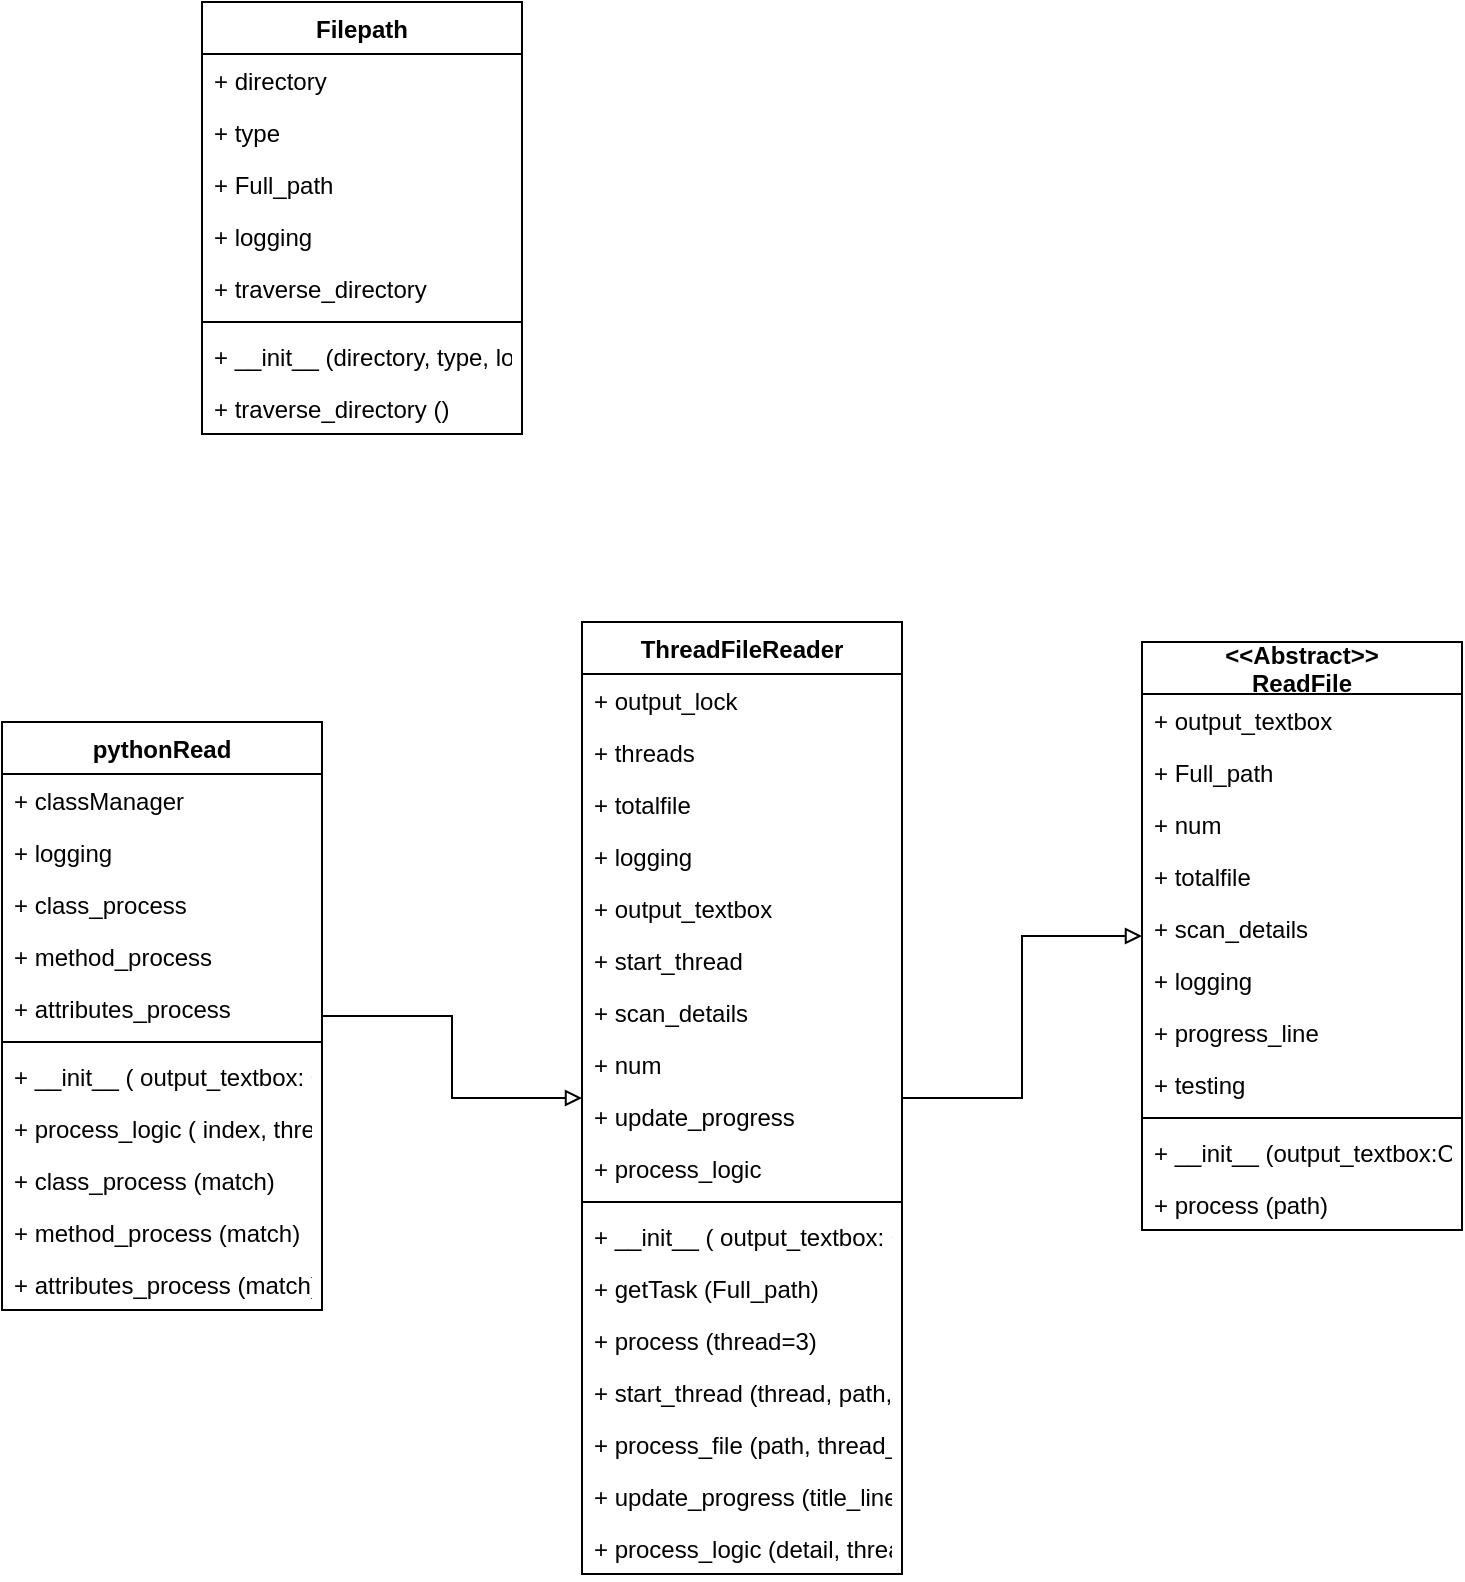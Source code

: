 <mxfile version="24.4.0" type="device">
  <diagram id="DTH0De92m4fYdlzDIeAd" name="Page-1">
    <mxGraphModel dx="1206" dy="1871" grid="1" gridSize="10" guides="1" tooltips="1" connect="1" arrows="1" fold="1" page="1" pageScale="1" pageWidth="827" pageHeight="1169" math="0" shadow="0">
      <root>
        <mxCell id="0" />
        <mxCell id="1" parent="0" />
        <mxCell id="Filepath" value="Filepath" style="swimlane;fontStyle=1;childLayout=stackLayout;horizontal=1;startSize=26;horizontalStack=0;resizeParent=1;resizeParentMax=0;resizeLast=0;collapsible=1;marginBottom=0;" parent="1" vertex="1">
          <mxGeometry x="280" y="-40" width="160" height="216" as="geometry">
            <mxRectangle x="330" y="280" width="80" height="30" as="alternateBounds" />
          </mxGeometry>
        </mxCell>
        <mxCell id="Filepath_1" value="+ directory" style="text;strokeColor=none;fillColor=none;align=left;verticalAlign=top;spacingLeft=4;spacingRight=4;overflow=hidden;rotatable=0;points=[[0,0.5],[1,0.5]];portConstraint=eastwest;" parent="Filepath" vertex="1">
          <mxGeometry y="26" width="160" height="26" as="geometry" />
        </mxCell>
        <mxCell id="Filepath_2" value="+ type" style="text;strokeColor=none;fillColor=none;align=left;verticalAlign=top;spacingLeft=4;spacingRight=4;overflow=hidden;rotatable=0;points=[[0,0.5],[1,0.5]];portConstraint=eastwest;" parent="Filepath" vertex="1">
          <mxGeometry y="52" width="160" height="26" as="geometry" />
        </mxCell>
        <mxCell id="Filepath_3" value="+ Full_path" style="text;strokeColor=none;fillColor=none;align=left;verticalAlign=top;spacingLeft=4;spacingRight=4;overflow=hidden;rotatable=0;points=[[0,0.5],[1,0.5]];portConstraint=eastwest;" parent="Filepath" vertex="1">
          <mxGeometry y="78" width="160" height="26" as="geometry" />
        </mxCell>
        <mxCell id="Filepath_4" value="+ logging" style="text;strokeColor=none;fillColor=none;align=left;verticalAlign=top;spacingLeft=4;spacingRight=4;overflow=hidden;rotatable=0;points=[[0,0.5],[1,0.5]];portConstraint=eastwest;" parent="Filepath" vertex="1">
          <mxGeometry y="104" width="160" height="26" as="geometry" />
        </mxCell>
        <mxCell id="Filepath_5" value="+ traverse_directory" style="text;strokeColor=none;fillColor=none;align=left;verticalAlign=top;spacingLeft=4;spacingRight=4;overflow=hidden;rotatable=0;points=[[0,0.5],[1,0.5]];portConstraint=eastwest;" parent="Filepath" vertex="1">
          <mxGeometry y="130" width="160" height="26" as="geometry" />
        </mxCell>
        <mxCell id="Filepath_6" value="" style="line;strokeWidth=1;fillColor=none;align=left;verticalAlign=middle;spacingTop=-1;spacingLeft=3;spacingRight=3;rotatable=0;labelPosition=right;points=[];portConstraint=eastwest;" parent="Filepath" vertex="1">
          <mxGeometry y="156" width="160" height="8" as="geometry" />
        </mxCell>
        <mxCell id="Filepath_7" value="+ __init__ (directory, type, logging:Changelogging)" style="text;strokeColor=none;fillColor=none;align=left;verticalAlign=top;spacingLeft=4;spacingRight=4;overflow=hidden;rotatable=0;points=[[0,0.5],[1,0.5]];portConstraint=eastwest;" parent="Filepath" vertex="1">
          <mxGeometry y="164" width="160" height="26" as="geometry" />
        </mxCell>
        <mxCell id="Filepath_8" value="+ traverse_directory ()" style="text;strokeColor=none;fillColor=none;align=left;verticalAlign=top;spacingLeft=4;spacingRight=4;overflow=hidden;rotatable=0;points=[[0,0.5],[1,0.5]];portConstraint=eastwest;" parent="Filepath" vertex="1">
          <mxGeometry y="190" width="160" height="26" as="geometry" />
        </mxCell>
        <mxCell id="ReadFile" value="&lt;&lt;Abstract&gt;&gt;&#xa;ReadFile" style="swimlane;fontStyle=1;childLayout=stackLayout;horizontal=1;startSize=26;horizontalStack=0;resizeParent=1;resizeParentMax=0;resizeLast=0;collapsible=1;marginBottom=0;" parent="1" vertex="1">
          <mxGeometry x="750" y="280" width="160" height="294" as="geometry" />
        </mxCell>
        <mxCell id="ReadFile_10" value="+ output_textbox" style="text;strokeColor=none;fillColor=none;align=left;verticalAlign=top;spacingLeft=4;spacingRight=4;overflow=hidden;rotatable=0;points=[[0,0.5],[1,0.5]];portConstraint=eastwest;" parent="ReadFile" vertex="1">
          <mxGeometry y="26" width="160" height="26" as="geometry" />
        </mxCell>
        <mxCell id="ReadFile_11" value="+ Full_path" style="text;strokeColor=none;fillColor=none;align=left;verticalAlign=top;spacingLeft=4;spacingRight=4;overflow=hidden;rotatable=0;points=[[0,0.5],[1,0.5]];portConstraint=eastwest;" parent="ReadFile" vertex="1">
          <mxGeometry y="52" width="160" height="26" as="geometry" />
        </mxCell>
        <mxCell id="ReadFile_12" value="+ num" style="text;strokeColor=none;fillColor=none;align=left;verticalAlign=top;spacingLeft=4;spacingRight=4;overflow=hidden;rotatable=0;points=[[0,0.5],[1,0.5]];portConstraint=eastwest;" parent="ReadFile" vertex="1">
          <mxGeometry y="78" width="160" height="26" as="geometry" />
        </mxCell>
        <mxCell id="ReadFile_13" value="+ totalfile" style="text;strokeColor=none;fillColor=none;align=left;verticalAlign=top;spacingLeft=4;spacingRight=4;overflow=hidden;rotatable=0;points=[[0,0.5],[1,0.5]];portConstraint=eastwest;" parent="ReadFile" vertex="1">
          <mxGeometry y="104" width="160" height="26" as="geometry" />
        </mxCell>
        <mxCell id="ReadFile_14" value="+ scan_details" style="text;strokeColor=none;fillColor=none;align=left;verticalAlign=top;spacingLeft=4;spacingRight=4;overflow=hidden;rotatable=0;points=[[0,0.5],[1,0.5]];portConstraint=eastwest;" parent="ReadFile" vertex="1">
          <mxGeometry y="130" width="160" height="26" as="geometry" />
        </mxCell>
        <mxCell id="ReadFile_15" value="+ logging" style="text;strokeColor=none;fillColor=none;align=left;verticalAlign=top;spacingLeft=4;spacingRight=4;overflow=hidden;rotatable=0;points=[[0,0.5],[1,0.5]];portConstraint=eastwest;" parent="ReadFile" vertex="1">
          <mxGeometry y="156" width="160" height="26" as="geometry" />
        </mxCell>
        <mxCell id="ReadFile_16" value="+ progress_line" style="text;strokeColor=none;fillColor=none;align=left;verticalAlign=top;spacingLeft=4;spacingRight=4;overflow=hidden;rotatable=0;points=[[0,0.5],[1,0.5]];portConstraint=eastwest;" parent="ReadFile" vertex="1">
          <mxGeometry y="182" width="160" height="26" as="geometry" />
        </mxCell>
        <mxCell id="ReadFile_17" value="+ testing" style="text;strokeColor=none;fillColor=none;align=left;verticalAlign=top;spacingLeft=4;spacingRight=4;overflow=hidden;rotatable=0;points=[[0,0.5],[1,0.5]];portConstraint=eastwest;" parent="ReadFile" vertex="1">
          <mxGeometry y="208" width="160" height="26" as="geometry" />
        </mxCell>
        <mxCell id="ReadFile_18" value="" style="line;strokeWidth=1;fillColor=none;align=left;verticalAlign=middle;spacingTop=-1;spacingLeft=3;spacingRight=3;rotatable=0;labelPosition=right;points=[];portConstraint=eastwest;" parent="ReadFile" vertex="1">
          <mxGeometry y="234" width="160" height="8" as="geometry" />
        </mxCell>
        <mxCell id="ReadFile_19" value="+ __init__ (output_textbox:OutputComponent, Full_path:dict, logging:Changelogging, progress_line:int=5, testing:bool=False)" style="text;strokeColor=none;fillColor=none;align=left;verticalAlign=top;spacingLeft=4;spacingRight=4;overflow=hidden;rotatable=0;points=[[0,0.5],[1,0.5]];portConstraint=eastwest;" parent="ReadFile" vertex="1">
          <mxGeometry y="242" width="160" height="26" as="geometry" />
        </mxCell>
        <mxCell id="ReadFile_20" value="+ process (path)" style="text;strokeColor=none;fillColor=none;align=left;verticalAlign=top;spacingLeft=4;spacingRight=4;overflow=hidden;rotatable=0;points=[[0,0.5],[1,0.5]];portConstraint=eastwest;" parent="ReadFile" vertex="1">
          <mxGeometry y="268" width="160" height="26" as="geometry" />
        </mxCell>
        <mxCell id="pythonRead" value="pythonRead" style="swimlane;fontStyle=1;childLayout=stackLayout;horizontal=1;startSize=26;horizontalStack=0;resizeParent=1;resizeParentMax=0;resizeLast=0;collapsible=1;marginBottom=0;" parent="1" vertex="1">
          <mxGeometry x="180" y="320" width="160" height="294" as="geometry">
            <mxRectangle x="330" y="280" width="110" height="30" as="alternateBounds" />
          </mxGeometry>
        </mxCell>
        <mxCell id="pythonRead_22" value="+ classManager" style="text;strokeColor=none;fillColor=none;align=left;verticalAlign=top;spacingLeft=4;spacingRight=4;overflow=hidden;rotatable=0;points=[[0,0.5],[1,0.5]];portConstraint=eastwest;" parent="pythonRead" vertex="1">
          <mxGeometry y="26" width="160" height="26" as="geometry" />
        </mxCell>
        <mxCell id="pythonRead_23" value="+ logging" style="text;strokeColor=none;fillColor=none;align=left;verticalAlign=top;spacingLeft=4;spacingRight=4;overflow=hidden;rotatable=0;points=[[0,0.5],[1,0.5]];portConstraint=eastwest;" parent="pythonRead" vertex="1">
          <mxGeometry y="52" width="160" height="26" as="geometry" />
        </mxCell>
        <mxCell id="pythonRead_24" value="+ class_process" style="text;strokeColor=none;fillColor=none;align=left;verticalAlign=top;spacingLeft=4;spacingRight=4;overflow=hidden;rotatable=0;points=[[0,0.5],[1,0.5]];portConstraint=eastwest;" parent="pythonRead" vertex="1">
          <mxGeometry y="78" width="160" height="26" as="geometry" />
        </mxCell>
        <mxCell id="pythonRead_25" value="+ method_process" style="text;strokeColor=none;fillColor=none;align=left;verticalAlign=top;spacingLeft=4;spacingRight=4;overflow=hidden;rotatable=0;points=[[0,0.5],[1,0.5]];portConstraint=eastwest;" parent="pythonRead" vertex="1">
          <mxGeometry y="104" width="160" height="26" as="geometry" />
        </mxCell>
        <mxCell id="pythonRead_26" value="+ attributes_process" style="text;strokeColor=none;fillColor=none;align=left;verticalAlign=top;spacingLeft=4;spacingRight=4;overflow=hidden;rotatable=0;points=[[0,0.5],[1,0.5]];portConstraint=eastwest;" parent="pythonRead" vertex="1">
          <mxGeometry y="130" width="160" height="26" as="geometry" />
        </mxCell>
        <mxCell id="pythonRead_27" value="" style="line;strokeWidth=1;fillColor=none;align=left;verticalAlign=middle;spacingTop=-1;spacingLeft=3;spacingRight=3;rotatable=0;labelPosition=right;points=[];portConstraint=eastwest;" parent="pythonRead" vertex="1">
          <mxGeometry y="156" width="160" height="8" as="geometry" />
        </mxCell>
        <mxCell id="pythonRead_28" value="+ __init__ ( output_textbox: OutputComponent,  Full_path: dict,  logging: Changelogging,  progress_line: int = 5,  testing: bool = False)" style="text;strokeColor=none;fillColor=none;align=left;verticalAlign=top;spacingLeft=4;spacingRight=4;overflow=hidden;rotatable=0;points=[[0,0.5],[1,0.5]];portConstraint=eastwest;" parent="pythonRead" vertex="1">
          <mxGeometry y="164" width="160" height="26" as="geometry" />
        </mxCell>
        <mxCell id="pythonRead_29" value="+ process_logic ( index, thread_id, class_manager:classManger)" style="text;strokeColor=none;fillColor=none;align=left;verticalAlign=top;spacingLeft=4;spacingRight=4;overflow=hidden;rotatable=0;points=[[0,0.5],[1,0.5]];portConstraint=eastwest;" parent="pythonRead" vertex="1">
          <mxGeometry y="190" width="160" height="26" as="geometry" />
        </mxCell>
        <mxCell id="pythonRead_30" value="+ class_process (match)" style="text;strokeColor=none;fillColor=none;align=left;verticalAlign=top;spacingLeft=4;spacingRight=4;overflow=hidden;rotatable=0;points=[[0,0.5],[1,0.5]];portConstraint=eastwest;" parent="pythonRead" vertex="1">
          <mxGeometry y="216" width="160" height="26" as="geometry" />
        </mxCell>
        <mxCell id="pythonRead_31" value="+ method_process (match)" style="text;strokeColor=none;fillColor=none;align=left;verticalAlign=top;spacingLeft=4;spacingRight=4;overflow=hidden;rotatable=0;points=[[0,0.5],[1,0.5]];portConstraint=eastwest;" parent="pythonRead" vertex="1">
          <mxGeometry y="242" width="160" height="26" as="geometry" />
        </mxCell>
        <mxCell id="pythonRead_32" value="+ attributes_process (match)" style="text;strokeColor=none;fillColor=none;align=left;verticalAlign=top;spacingLeft=4;spacingRight=4;overflow=hidden;rotatable=0;points=[[0,0.5],[1,0.5]];portConstraint=eastwest;" parent="pythonRead" vertex="1">
          <mxGeometry y="268" width="160" height="26" as="geometry" />
        </mxCell>
        <mxCell id="arrow_pythonRead_33" value="" style="endArrow=block;html=1;rounded=0;endFill=0;edgeStyle=orthogonalEdgeStyle;dashed=0" parent="1" source="pythonRead" target="ThreadFileReader" edge="1">
          <mxGeometry width="50" height="50" relative="1" as="geometry" />
        </mxCell>
        <mxCell id="ThreadFileReader" value="ThreadFileReader" style="swimlane;fontStyle=1;childLayout=stackLayout;horizontal=1;startSize=26;horizontalStack=0;resizeParent=1;resizeParentMax=0;resizeLast=0;collapsible=1;marginBottom=0;" parent="1" vertex="1">
          <mxGeometry x="470" y="270" width="160" height="476" as="geometry" />
        </mxCell>
        <mxCell id="ThreadFileReader_34" value="+ output_lock" style="text;strokeColor=none;fillColor=none;align=left;verticalAlign=top;spacingLeft=4;spacingRight=4;overflow=hidden;rotatable=0;points=[[0,0.5],[1,0.5]];portConstraint=eastwest;" parent="ThreadFileReader" vertex="1">
          <mxGeometry y="26" width="160" height="26" as="geometry" />
        </mxCell>
        <mxCell id="ThreadFileReader_35" value="+ threads" style="text;strokeColor=none;fillColor=none;align=left;verticalAlign=top;spacingLeft=4;spacingRight=4;overflow=hidden;rotatable=0;points=[[0,0.5],[1,0.5]];portConstraint=eastwest;" parent="ThreadFileReader" vertex="1">
          <mxGeometry y="52" width="160" height="26" as="geometry" />
        </mxCell>
        <mxCell id="ThreadFileReader_36" value="+ totalfile" style="text;strokeColor=none;fillColor=none;align=left;verticalAlign=top;spacingLeft=4;spacingRight=4;overflow=hidden;rotatable=0;points=[[0,0.5],[1,0.5]];portConstraint=eastwest;" parent="ThreadFileReader" vertex="1">
          <mxGeometry y="78" width="160" height="26" as="geometry" />
        </mxCell>
        <mxCell id="ThreadFileReader_37" value="+ logging" style="text;strokeColor=none;fillColor=none;align=left;verticalAlign=top;spacingLeft=4;spacingRight=4;overflow=hidden;rotatable=0;points=[[0,0.5],[1,0.5]];portConstraint=eastwest;" parent="ThreadFileReader" vertex="1">
          <mxGeometry y="104" width="160" height="26" as="geometry" />
        </mxCell>
        <mxCell id="ThreadFileReader_38" value="+ output_textbox" style="text;strokeColor=none;fillColor=none;align=left;verticalAlign=top;spacingLeft=4;spacingRight=4;overflow=hidden;rotatable=0;points=[[0,0.5],[1,0.5]];portConstraint=eastwest;" parent="ThreadFileReader" vertex="1">
          <mxGeometry y="130" width="160" height="26" as="geometry" />
        </mxCell>
        <mxCell id="ThreadFileReader_39" value="+ start_thread" style="text;strokeColor=none;fillColor=none;align=left;verticalAlign=top;spacingLeft=4;spacingRight=4;overflow=hidden;rotatable=0;points=[[0,0.5],[1,0.5]];portConstraint=eastwest;" parent="ThreadFileReader" vertex="1">
          <mxGeometry y="156" width="160" height="26" as="geometry" />
        </mxCell>
        <mxCell id="ThreadFileReader_40" value="+ scan_details" style="text;strokeColor=none;fillColor=none;align=left;verticalAlign=top;spacingLeft=4;spacingRight=4;overflow=hidden;rotatable=0;points=[[0,0.5],[1,0.5]];portConstraint=eastwest;" parent="ThreadFileReader" vertex="1">
          <mxGeometry y="182" width="160" height="26" as="geometry" />
        </mxCell>
        <mxCell id="ThreadFileReader_41" value="+ num" style="text;strokeColor=none;fillColor=none;align=left;verticalAlign=top;spacingLeft=4;spacingRight=4;overflow=hidden;rotatable=0;points=[[0,0.5],[1,0.5]];portConstraint=eastwest;" parent="ThreadFileReader" vertex="1">
          <mxGeometry y="208" width="160" height="26" as="geometry" />
        </mxCell>
        <mxCell id="ThreadFileReader_42" value="+ update_progress" style="text;strokeColor=none;fillColor=none;align=left;verticalAlign=top;spacingLeft=4;spacingRight=4;overflow=hidden;rotatable=0;points=[[0,0.5],[1,0.5]];portConstraint=eastwest;" parent="ThreadFileReader" vertex="1">
          <mxGeometry y="234" width="160" height="26" as="geometry" />
        </mxCell>
        <mxCell id="ThreadFileReader_43" value="+ process_logic" style="text;strokeColor=none;fillColor=none;align=left;verticalAlign=top;spacingLeft=4;spacingRight=4;overflow=hidden;rotatable=0;points=[[0,0.5],[1,0.5]];portConstraint=eastwest;" parent="ThreadFileReader" vertex="1">
          <mxGeometry y="260" width="160" height="26" as="geometry" />
        </mxCell>
        <mxCell id="ThreadFileReader_44" value="" style="line;strokeWidth=1;fillColor=none;align=left;verticalAlign=middle;spacingTop=-1;spacingLeft=3;spacingRight=3;rotatable=0;labelPosition=right;points=[];portConstraint=eastwest;" parent="ThreadFileReader" vertex="1">
          <mxGeometry y="286" width="160" height="8" as="geometry" />
        </mxCell>
        <mxCell id="ThreadFileReader_45" value="+ __init__ ( output_textbox: OutputComponent,  Full_path: dict,  logging: Changelogging,  progress_line: int = 5,  testing: bool = False)" style="text;strokeColor=none;fillColor=none;align=left;verticalAlign=top;spacingLeft=4;spacingRight=4;overflow=hidden;rotatable=0;points=[[0,0.5],[1,0.5]];portConstraint=eastwest;" parent="ThreadFileReader" vertex="1">
          <mxGeometry y="294" width="160" height="26" as="geometry" />
        </mxCell>
        <mxCell id="ThreadFileReader_46" value="+ getTask (Full_path)" style="text;strokeColor=none;fillColor=none;align=left;verticalAlign=top;spacingLeft=4;spacingRight=4;overflow=hidden;rotatable=0;points=[[0,0.5],[1,0.5]];portConstraint=eastwest;" parent="ThreadFileReader" vertex="1">
          <mxGeometry y="320" width="160" height="26" as="geometry" />
        </mxCell>
        <mxCell id="ThreadFileReader_47" value="+ process (thread=3)" style="text;strokeColor=none;fillColor=none;align=left;verticalAlign=top;spacingLeft=4;spacingRight=4;overflow=hidden;rotatable=0;points=[[0,0.5],[1,0.5]];portConstraint=eastwest;" parent="ThreadFileReader" vertex="1">
          <mxGeometry y="346" width="160" height="26" as="geometry" />
        </mxCell>
        <mxCell id="ThreadFileReader_48" value="+ start_thread (thread, path, title_line)" style="text;strokeColor=none;fillColor=none;align=left;verticalAlign=top;spacingLeft=4;spacingRight=4;overflow=hidden;rotatable=0;points=[[0,0.5],[1,0.5]];portConstraint=eastwest;" parent="ThreadFileReader" vertex="1">
          <mxGeometry y="372" width="160" height="26" as="geometry" />
        </mxCell>
        <mxCell id="ThreadFileReader_49" value="+ process_file (path, thread_id, title_line)" style="text;strokeColor=none;fillColor=none;align=left;verticalAlign=top;spacingLeft=4;spacingRight=4;overflow=hidden;rotatable=0;points=[[0,0.5],[1,0.5]];portConstraint=eastwest;" parent="ThreadFileReader" vertex="1">
          <mxGeometry y="398" width="160" height="26" as="geometry" />
        </mxCell>
        <mxCell id="ThreadFileReader_50" value="+ update_progress (title_line)" style="text;strokeColor=none;fillColor=none;align=left;verticalAlign=top;spacingLeft=4;spacingRight=4;overflow=hidden;rotatable=0;points=[[0,0.5],[1,0.5]];portConstraint=eastwest;" parent="ThreadFileReader" vertex="1">
          <mxGeometry y="424" width="160" height="26" as="geometry" />
        </mxCell>
        <mxCell id="ThreadFileReader_51" value="+ process_logic (detail, thread_id, class_manager)" style="text;strokeColor=none;fillColor=none;align=left;verticalAlign=top;spacingLeft=4;spacingRight=4;overflow=hidden;rotatable=0;points=[[0,0.5],[1,0.5]];portConstraint=eastwest;" parent="ThreadFileReader" vertex="1">
          <mxGeometry y="450" width="160" height="26" as="geometry" />
        </mxCell>
        <mxCell id="arrow_ThreadFileReader_52" value="" style="endArrow=block;html=1;rounded=0;endFill=0;edgeStyle=orthogonalEdgeStyle;dashed=0" parent="1" source="ThreadFileReader" target="ReadFile" edge="1">
          <mxGeometry width="50" height="50" relative="1" as="geometry" />
        </mxCell>
      </root>
    </mxGraphModel>
  </diagram>
</mxfile>
